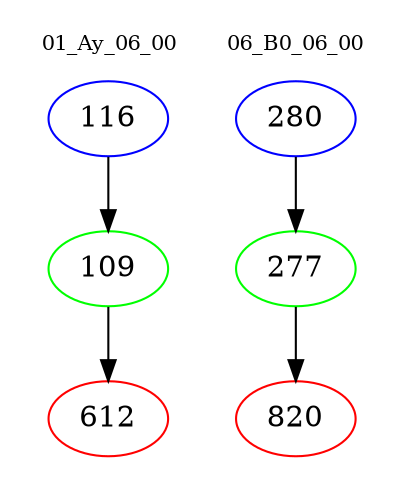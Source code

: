 digraph{
subgraph cluster_0 {
color = white
label = "01_Ay_06_00";
fontsize=10;
T0_116 [label="116", color="blue"]
T0_116 -> T0_109 [color="black"]
T0_109 [label="109", color="green"]
T0_109 -> T0_612 [color="black"]
T0_612 [label="612", color="red"]
}
subgraph cluster_1 {
color = white
label = "06_B0_06_00";
fontsize=10;
T1_280 [label="280", color="blue"]
T1_280 -> T1_277 [color="black"]
T1_277 [label="277", color="green"]
T1_277 -> T1_820 [color="black"]
T1_820 [label="820", color="red"]
}
}
